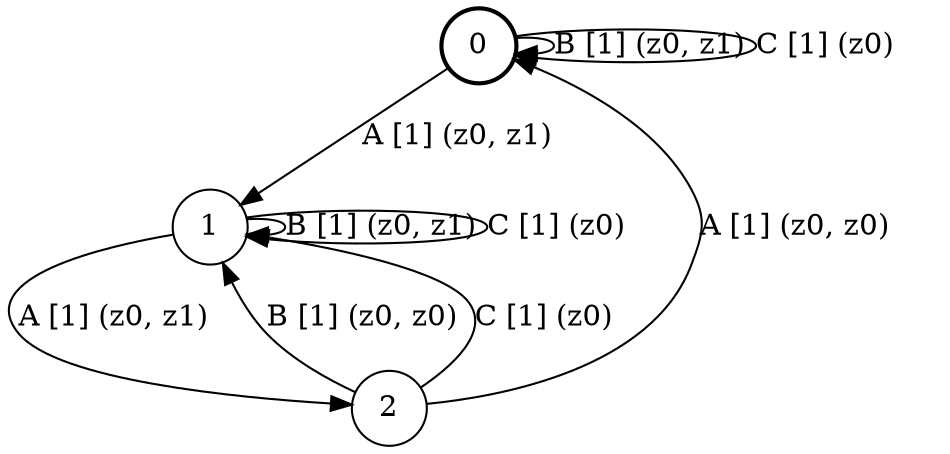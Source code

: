 # generated file, don't try to modify
# command: dot -Tpng <filename> > tree.png
digraph Automaton {
    node [shape = circle];
    0 [style = "bold"];
    0 -> 1 [label = "A [1] (z0, z1) "];
    0 -> 0 [label = "B [1] (z0, z1) "];
    0 -> 0 [label = "C [1] (z0) "];
    1 -> 2 [label = "A [1] (z0, z1) "];
    1 -> 1 [label = "B [1] (z0, z1) "];
    1 -> 1 [label = "C [1] (z0) "];
    2 -> 0 [label = "A [1] (z0, z0) "];
    2 -> 1 [label = "B [1] (z0, z0) "];
    2 -> 1 [label = "C [1] (z0) "];
}
